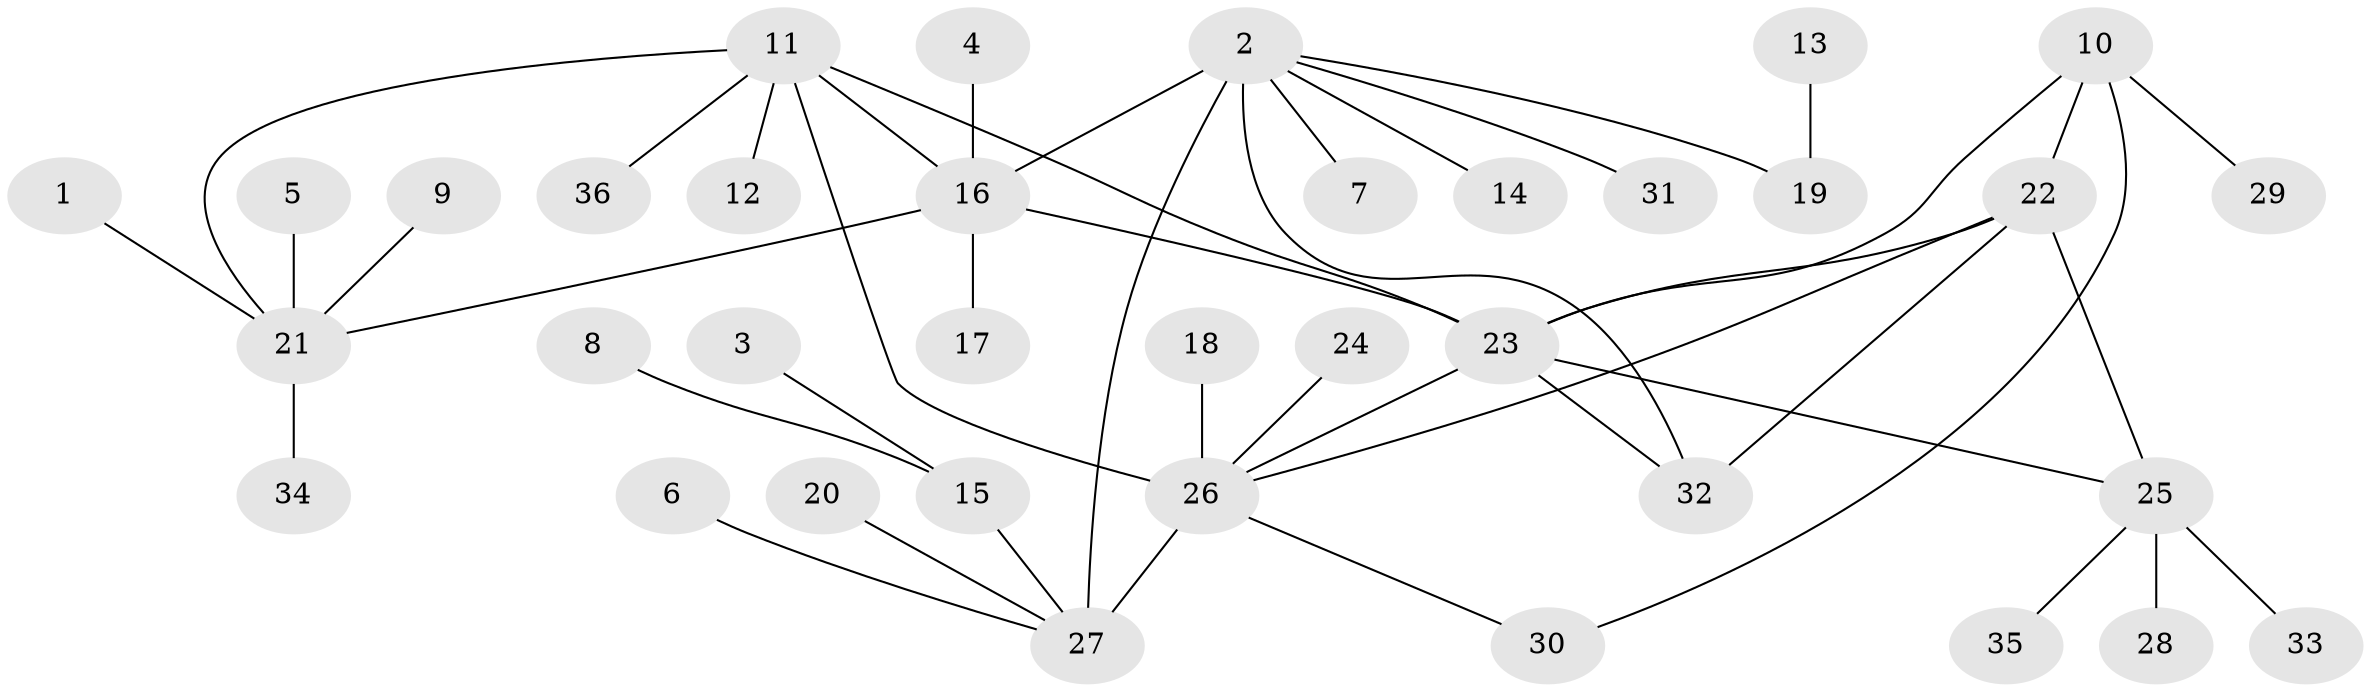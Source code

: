 // original degree distribution, {7: 0.041666666666666664, 5: 0.06944444444444445, 4: 0.06944444444444445, 8: 0.05555555555555555, 2: 0.125, 3: 0.06944444444444445, 1: 0.5694444444444444}
// Generated by graph-tools (version 1.1) at 2025/26/03/09/25 03:26:39]
// undirected, 36 vertices, 45 edges
graph export_dot {
graph [start="1"]
  node [color=gray90,style=filled];
  1;
  2;
  3;
  4;
  5;
  6;
  7;
  8;
  9;
  10;
  11;
  12;
  13;
  14;
  15;
  16;
  17;
  18;
  19;
  20;
  21;
  22;
  23;
  24;
  25;
  26;
  27;
  28;
  29;
  30;
  31;
  32;
  33;
  34;
  35;
  36;
  1 -- 21 [weight=1.0];
  2 -- 7 [weight=1.0];
  2 -- 14 [weight=1.0];
  2 -- 16 [weight=2.0];
  2 -- 19 [weight=1.0];
  2 -- 27 [weight=1.0];
  2 -- 31 [weight=1.0];
  2 -- 32 [weight=2.0];
  3 -- 15 [weight=1.0];
  4 -- 16 [weight=1.0];
  5 -- 21 [weight=1.0];
  6 -- 27 [weight=1.0];
  8 -- 15 [weight=1.0];
  9 -- 21 [weight=1.0];
  10 -- 22 [weight=1.0];
  10 -- 23 [weight=1.0];
  10 -- 29 [weight=1.0];
  10 -- 30 [weight=1.0];
  11 -- 12 [weight=1.0];
  11 -- 16 [weight=1.0];
  11 -- 21 [weight=1.0];
  11 -- 23 [weight=1.0];
  11 -- 26 [weight=1.0];
  11 -- 36 [weight=1.0];
  13 -- 19 [weight=1.0];
  15 -- 27 [weight=1.0];
  16 -- 17 [weight=1.0];
  16 -- 21 [weight=1.0];
  16 -- 23 [weight=1.0];
  18 -- 26 [weight=1.0];
  20 -- 27 [weight=1.0];
  21 -- 34 [weight=1.0];
  22 -- 23 [weight=1.0];
  22 -- 25 [weight=1.0];
  22 -- 26 [weight=1.0];
  22 -- 32 [weight=1.0];
  23 -- 25 [weight=2.0];
  23 -- 26 [weight=1.0];
  23 -- 32 [weight=1.0];
  24 -- 26 [weight=1.0];
  25 -- 28 [weight=1.0];
  25 -- 33 [weight=1.0];
  25 -- 35 [weight=1.0];
  26 -- 27 [weight=3.0];
  26 -- 30 [weight=1.0];
}
